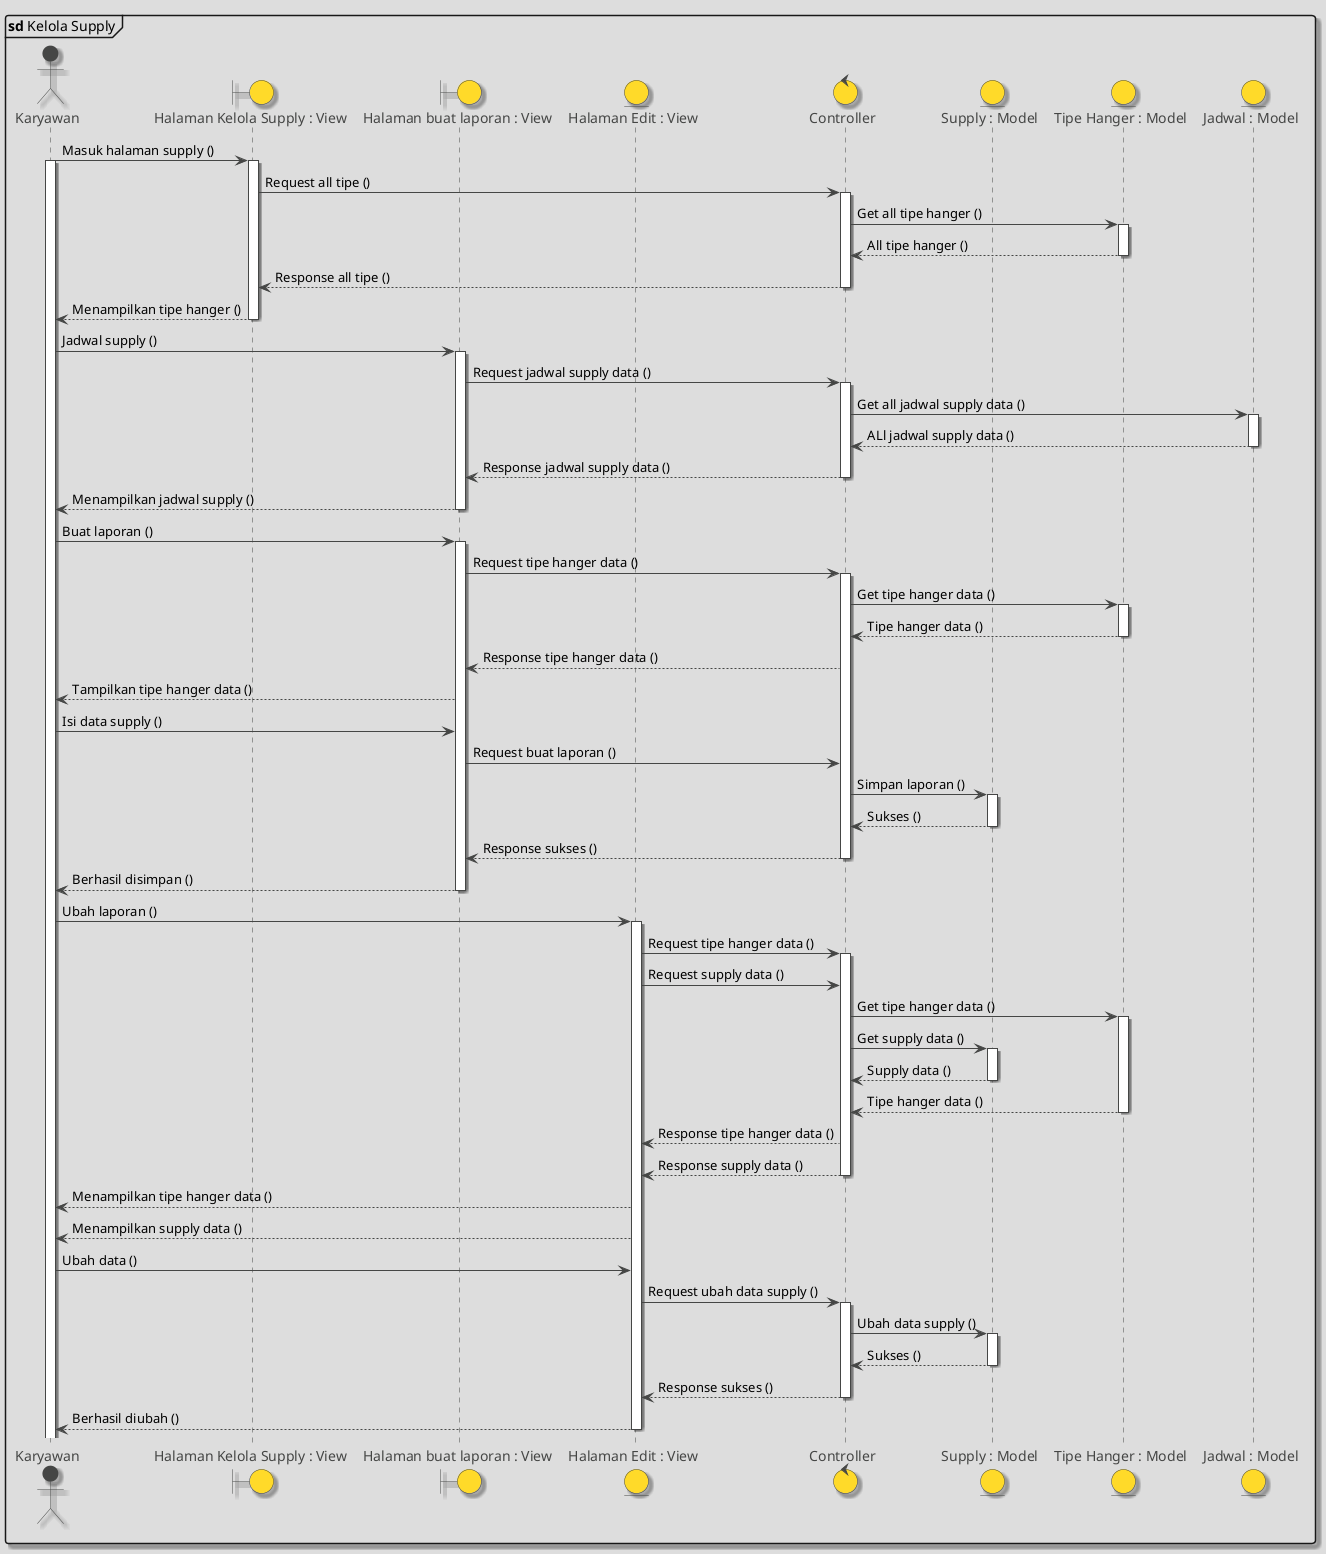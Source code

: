 @startuml

!theme toy
skinparam shadowing true
mainframe **sd** Kelola Supply

actor Karyawan as karyawan
boundary "Halaman Kelola Supply : View" as kelolaSupply
boundary "Halaman buat laporan : View" as buatLaporan
entity "Halaman Edit : View" as halamanEdit
control Controller as controller
entity "Supply : Model" as tabelSupply
entity "Tipe Hanger : Model" as tabelTipe
entity "Jadwal : Model" as tabelJadwal

karyawan -> kelolaSupply ++ : Masuk halaman supply ()
activate karyawan
kelolaSupply -> controller ++ : Request all tipe ()
controller -> tabelTipe ++ : Get all tipe hanger ()
tabelTipe --> controller : All tipe hanger ()
deactivate tabelTipe
controller --> kelolaSupply : Response all tipe ()
deactivate controller
kelolaSupply --> karyawan : Menampilkan tipe hanger ()
deactivate kelolaSupply

karyawan -> buatLaporan ++ : Jadwal supply ()
buatLaporan -> controller ++ : Request jadwal supply data ()
controller -> tabelJadwal ++ : Get all jadwal supply data ()
tabelJadwal --> controller : ALl jadwal supply data ()
deactivate tabelJadwal
controller --> buatLaporan : Response jadwal supply data ()
deactivate controller
buatLaporan --> karyawan : Menampilkan jadwal supply ()
deactivate buatLaporan
karyawan -> buatLaporan ++ : Buat laporan ()
buatLaporan -> controller ++ : Request tipe hanger data ()
controller -> tabelTipe ++ : Get tipe hanger data ()
tabelTipe --> controller : Tipe hanger data ()
deactivate tabelTipe
controller --> buatLaporan : Response tipe hanger data ()
buatLaporan --> karyawan : Tampilkan tipe hanger data ()
karyawan -> buatLaporan : Isi data supply ()
buatLaporan -> controller : Request buat laporan ()
controller -> tabelSupply ++ : Simpan laporan ()
tabelSupply --> controller : Sukses ()
deactivate tabelSupply
controller --> buatLaporan : Response sukses ()
deactivate controller
buatLaporan --> karyawan : Berhasil disimpan ()
deactivate buatLaporan

karyawan -> halamanEdit ++ : Ubah laporan ()
halamanEdit -> controller ++ : Request tipe hanger data ()
halamanEdit -> controller : Request supply data ()
controller -> tabelTipe ++ : Get tipe hanger data ()
controller -> tabelSupply ++ : Get supply data ()
tabelSupply --> controller : Supply data ()
deactivate tabelSupply
tabelTipe --> controller : Tipe hanger data ()
deactivate tabelTipe
controller --> halamanEdit : Response tipe hanger data ()
controller --> halamanEdit : Response supply data ()
deactivate controller
halamanEdit --> karyawan : Menampilkan tipe hanger data ()
halamanEdit --> karyawan : Menampilkan supply data ()
karyawan -> halamanEdit : Ubah data ()
halamanEdit -> controller ++ : Request ubah data supply ()
controller -> tabelSupply ++ : Ubah data supply ()
tabelSupply --> controller : Sukses ()
deactivate tabelSupply
controller --> halamanEdit : Response sukses ()
deactivate controller
halamanEdit --> karyawan : Berhasil diubah ()
deactivate halamanEdit




@enduml
